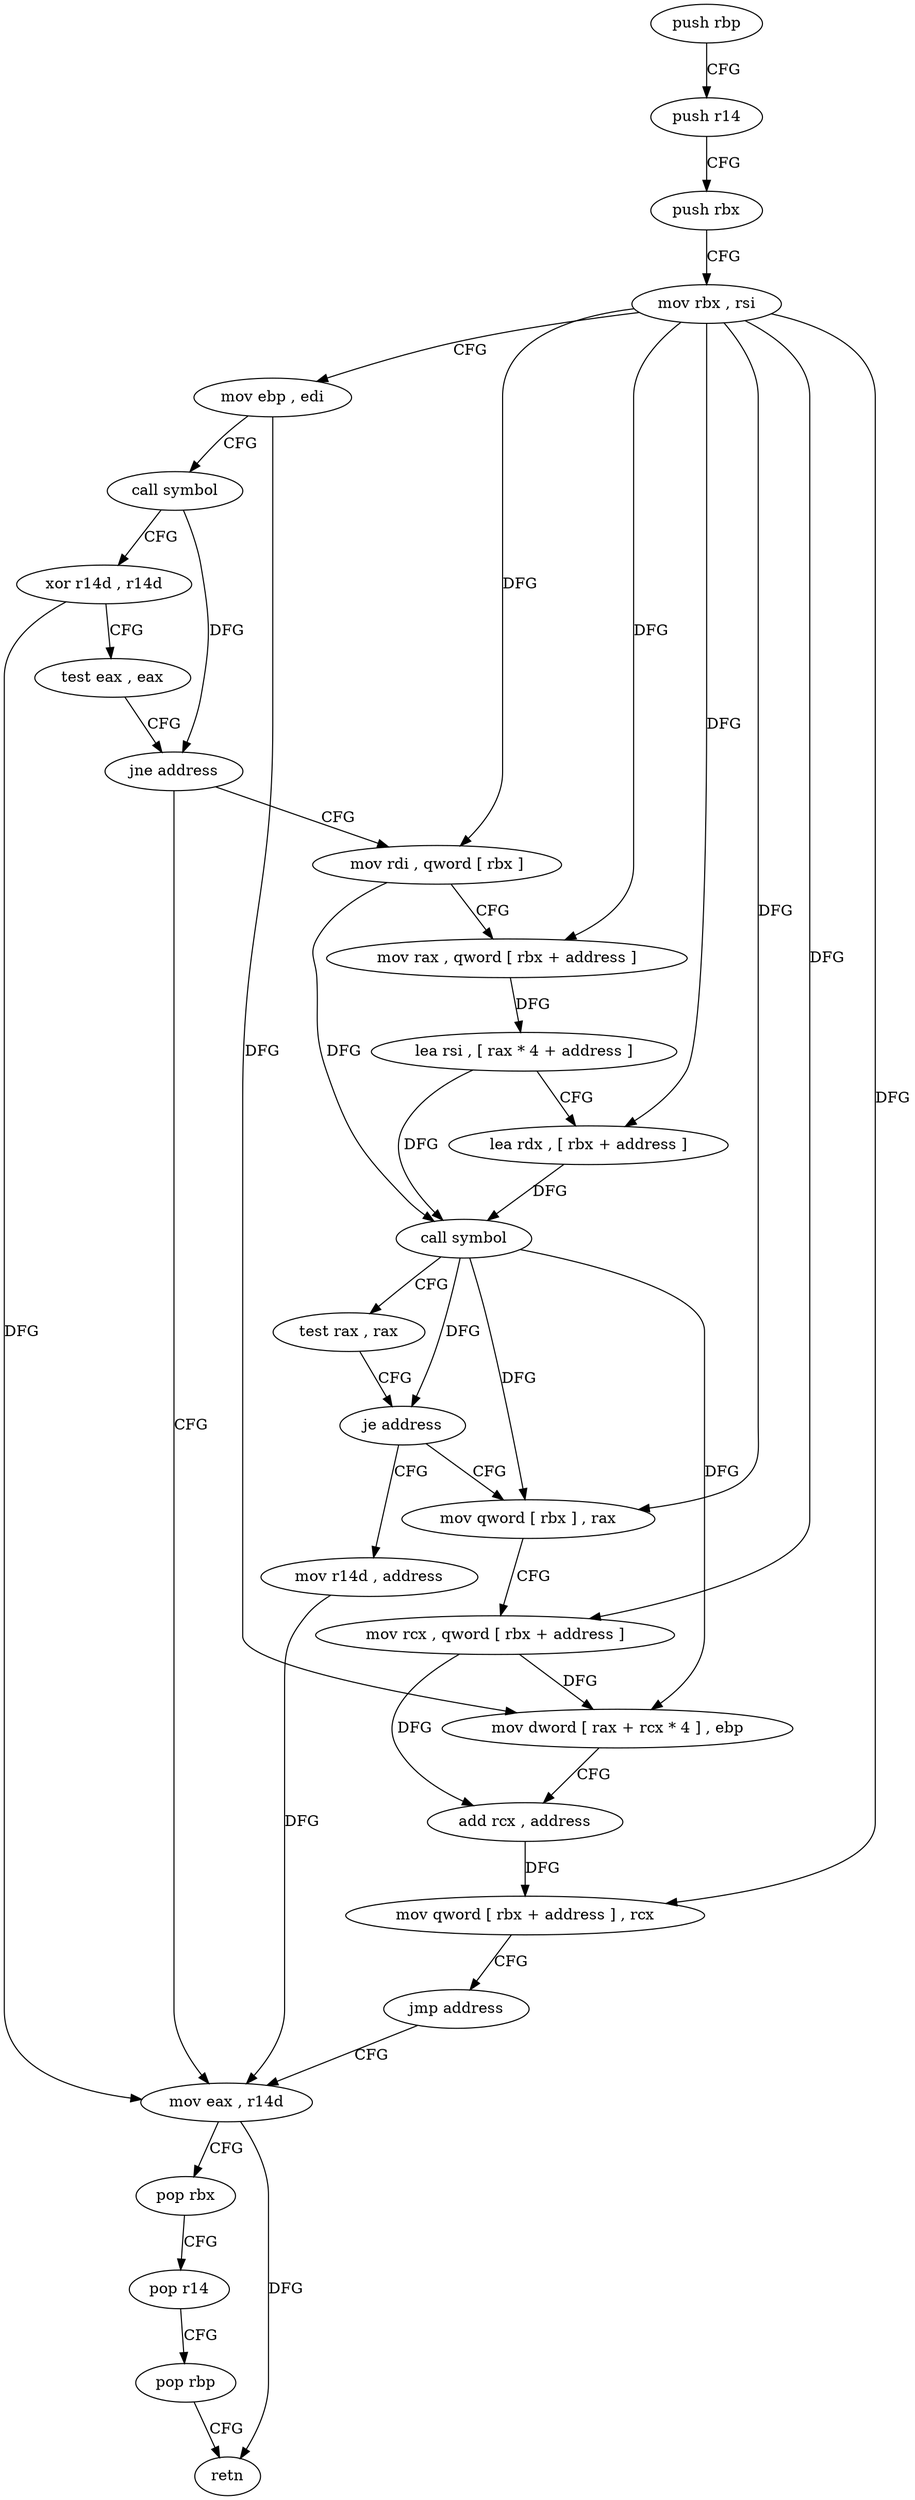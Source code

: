 digraph "func" {
"4254496" [label = "push rbp" ]
"4254497" [label = "push r14" ]
"4254499" [label = "push rbx" ]
"4254500" [label = "mov rbx , rsi" ]
"4254503" [label = "mov ebp , edi" ]
"4254505" [label = "call symbol" ]
"4254510" [label = "xor r14d , r14d" ]
"4254513" [label = "test eax , eax" ]
"4254515" [label = "jne address" ]
"4254572" [label = "mov eax , r14d" ]
"4254517" [label = "mov rdi , qword [ rbx ]" ]
"4254575" [label = "pop rbx" ]
"4254576" [label = "pop r14" ]
"4254578" [label = "pop rbp" ]
"4254579" [label = "retn" ]
"4254520" [label = "mov rax , qword [ rbx + address ]" ]
"4254524" [label = "lea rsi , [ rax * 4 + address ]" ]
"4254532" [label = "lea rdx , [ rbx + address ]" ]
"4254536" [label = "call symbol" ]
"4254541" [label = "test rax , rax" ]
"4254544" [label = "je address" ]
"4254566" [label = "mov r14d , address" ]
"4254546" [label = "mov qword [ rbx ] , rax" ]
"4254549" [label = "mov rcx , qword [ rbx + address ]" ]
"4254553" [label = "mov dword [ rax + rcx * 4 ] , ebp" ]
"4254556" [label = "add rcx , address" ]
"4254560" [label = "mov qword [ rbx + address ] , rcx" ]
"4254564" [label = "jmp address" ]
"4254496" -> "4254497" [ label = "CFG" ]
"4254497" -> "4254499" [ label = "CFG" ]
"4254499" -> "4254500" [ label = "CFG" ]
"4254500" -> "4254503" [ label = "CFG" ]
"4254500" -> "4254517" [ label = "DFG" ]
"4254500" -> "4254520" [ label = "DFG" ]
"4254500" -> "4254532" [ label = "DFG" ]
"4254500" -> "4254546" [ label = "DFG" ]
"4254500" -> "4254549" [ label = "DFG" ]
"4254500" -> "4254560" [ label = "DFG" ]
"4254503" -> "4254505" [ label = "CFG" ]
"4254503" -> "4254553" [ label = "DFG" ]
"4254505" -> "4254510" [ label = "CFG" ]
"4254505" -> "4254515" [ label = "DFG" ]
"4254510" -> "4254513" [ label = "CFG" ]
"4254510" -> "4254572" [ label = "DFG" ]
"4254513" -> "4254515" [ label = "CFG" ]
"4254515" -> "4254572" [ label = "CFG" ]
"4254515" -> "4254517" [ label = "CFG" ]
"4254572" -> "4254575" [ label = "CFG" ]
"4254572" -> "4254579" [ label = "DFG" ]
"4254517" -> "4254520" [ label = "CFG" ]
"4254517" -> "4254536" [ label = "DFG" ]
"4254575" -> "4254576" [ label = "CFG" ]
"4254576" -> "4254578" [ label = "CFG" ]
"4254578" -> "4254579" [ label = "CFG" ]
"4254520" -> "4254524" [ label = "DFG" ]
"4254524" -> "4254532" [ label = "CFG" ]
"4254524" -> "4254536" [ label = "DFG" ]
"4254532" -> "4254536" [ label = "DFG" ]
"4254536" -> "4254541" [ label = "CFG" ]
"4254536" -> "4254544" [ label = "DFG" ]
"4254536" -> "4254546" [ label = "DFG" ]
"4254536" -> "4254553" [ label = "DFG" ]
"4254541" -> "4254544" [ label = "CFG" ]
"4254544" -> "4254566" [ label = "CFG" ]
"4254544" -> "4254546" [ label = "CFG" ]
"4254566" -> "4254572" [ label = "DFG" ]
"4254546" -> "4254549" [ label = "CFG" ]
"4254549" -> "4254553" [ label = "DFG" ]
"4254549" -> "4254556" [ label = "DFG" ]
"4254553" -> "4254556" [ label = "CFG" ]
"4254556" -> "4254560" [ label = "DFG" ]
"4254560" -> "4254564" [ label = "CFG" ]
"4254564" -> "4254572" [ label = "CFG" ]
}
